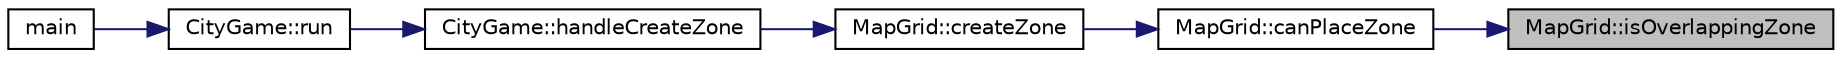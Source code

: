 digraph "MapGrid::isOverlappingZone"
{
 // LATEX_PDF_SIZE
  edge [fontname="Helvetica",fontsize="10",labelfontname="Helvetica",labelfontsize="10"];
  node [fontname="Helvetica",fontsize="10",shape=record];
  rankdir="RL";
  Node1 [label="MapGrid::isOverlappingZone",height=0.2,width=0.4,color="black", fillcolor="grey75", style="filled", fontcolor="black",tooltip=" "];
  Node1 -> Node2 [dir="back",color="midnightblue",fontsize="10",style="solid"];
  Node2 [label="MapGrid::canPlaceZone",height=0.2,width=0.4,color="black", fillcolor="white", style="filled",URL="$classMapGrid.html#ab94f2f15d2178324ce930280ec88a28d",tooltip=" "];
  Node2 -> Node3 [dir="back",color="midnightblue",fontsize="10",style="solid"];
  Node3 [label="MapGrid::createZone",height=0.2,width=0.4,color="black", fillcolor="white", style="filled",URL="$classMapGrid.html#a799c5f887a651f71f8ebfbc8bf18e52d",tooltip=" "];
  Node3 -> Node4 [dir="back",color="midnightblue",fontsize="10",style="solid"];
  Node4 [label="CityGame::handleCreateZone",height=0.2,width=0.4,color="black", fillcolor="white", style="filled",URL="$classCityGame.html#a20ee6b8bf1a6f54c45cb73de906a8282",tooltip=" "];
  Node4 -> Node5 [dir="back",color="midnightblue",fontsize="10",style="solid"];
  Node5 [label="CityGame::run",height=0.2,width=0.4,color="black", fillcolor="white", style="filled",URL="$classCityGame.html#ad26bc885078e071e3ad2b40787fcca18",tooltip=" "];
  Node5 -> Node6 [dir="back",color="midnightblue",fontsize="10",style="solid"];
  Node6 [label="main",height=0.2,width=0.4,color="black", fillcolor="white", style="filled",URL="$main_8cpp.html#ae66f6b31b5ad750f1fe042a706a4e3d4",tooltip=" "];
}
